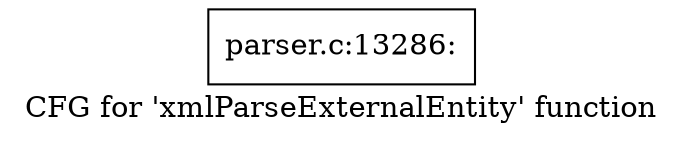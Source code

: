 digraph "CFG for 'xmlParseExternalEntity' function" {
	label="CFG for 'xmlParseExternalEntity' function";

	Node0x55d73be6ab20 [shape=record,label="{parser.c:13286:}"];
}
